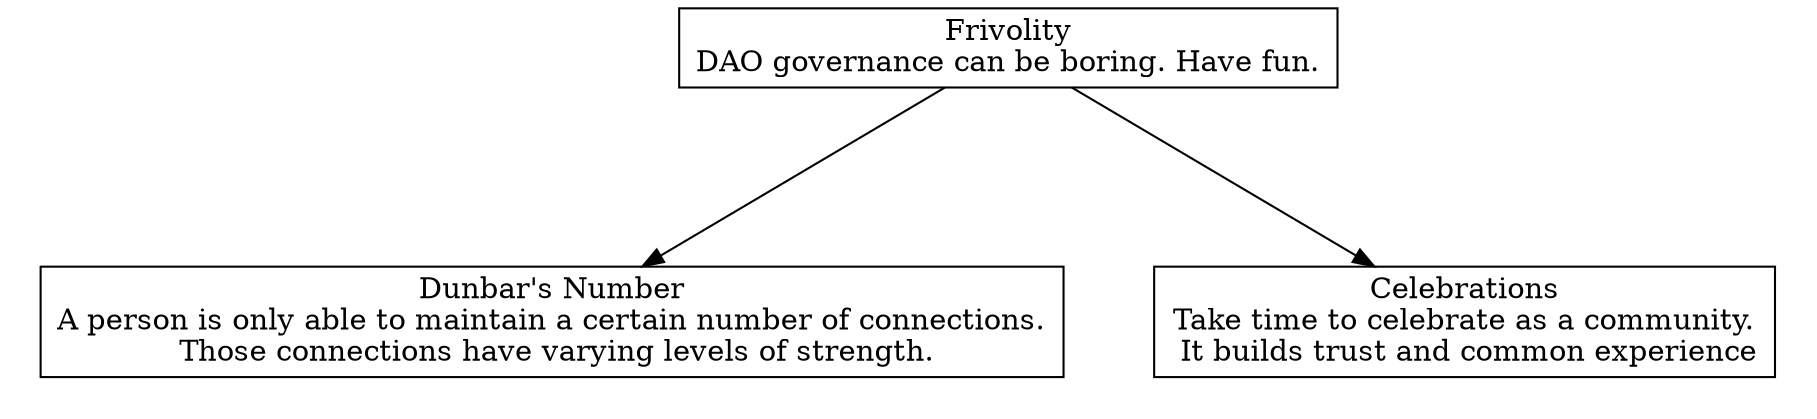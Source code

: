 digraph "" {
	graph [nodesep=0.6,
		rankdir=TB,
		ranksep=1.2
	];
	node [label="\N",
		shape=box
	];
	subgraph cluster_descendants {
		graph [rank=min,
			style=invis
		];
		Celebrations	[label="Celebrations\nTake time to celebrate as a community.\n It builds trust and common experience"];
		"Dunbar's Number"	[label="Dunbar's Number\nA person is only able to maintain a certain number of connections.\n Those connections have varying levels of strength."];
	}
	Frivolity	[label="Frivolity\nDAO governance can be boring. Have fun.\n"];
	Frivolity -> Celebrations;
	Frivolity -> "Dunbar's Number";
}
